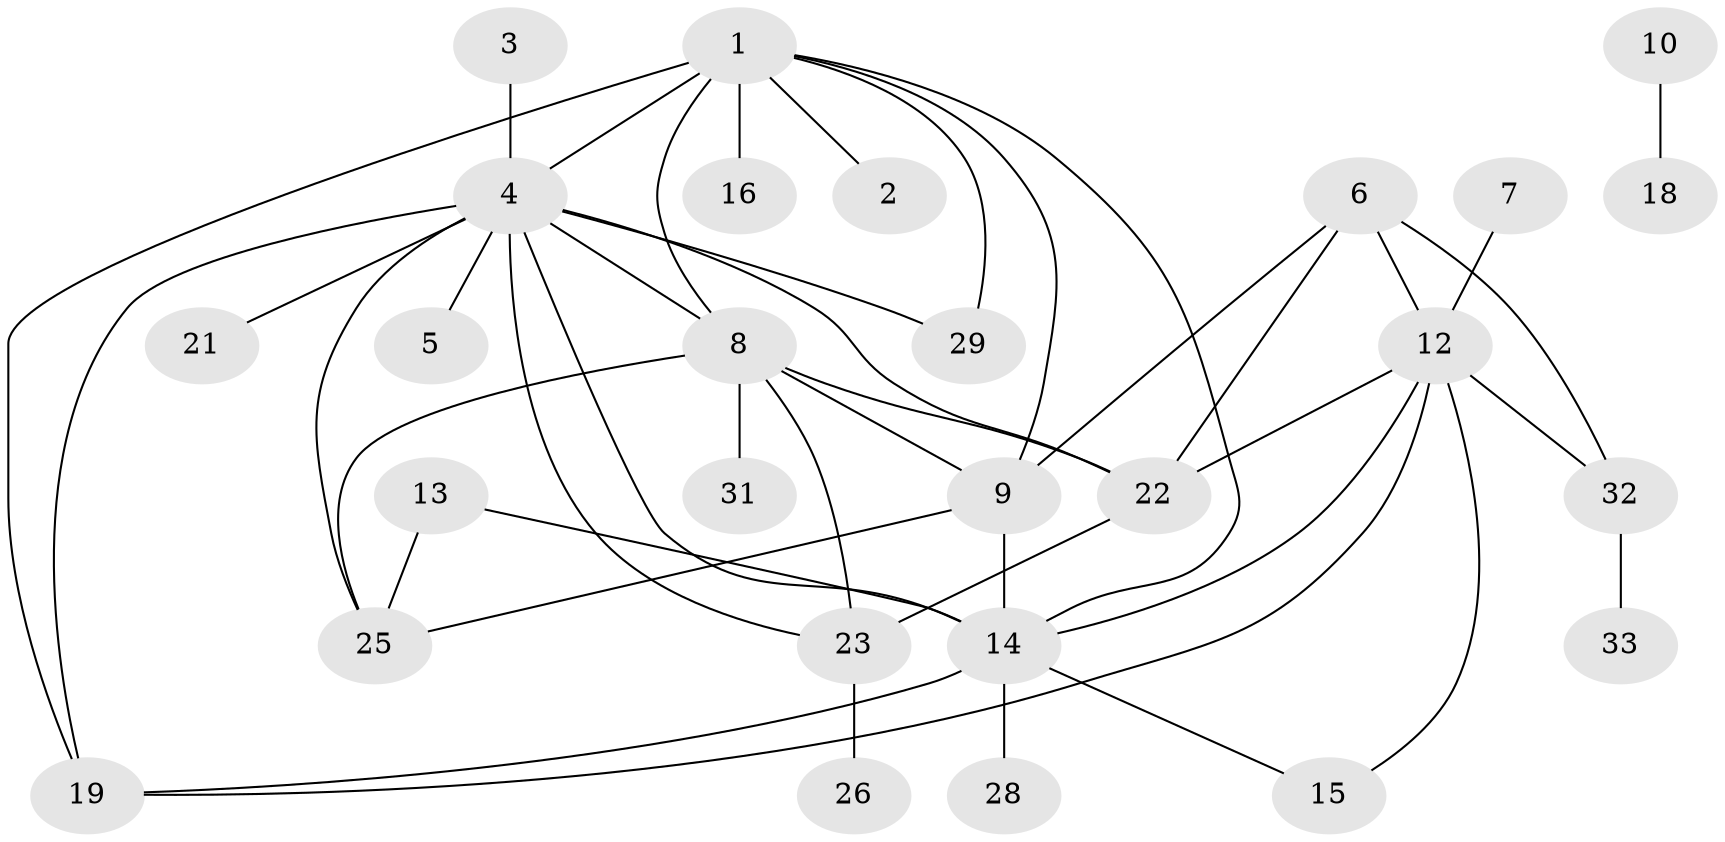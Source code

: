 // original degree distribution, {3: 0.23076923076923078, 1: 0.24615384615384617, 4: 0.16923076923076924, 5: 0.06153846153846154, 0: 0.09230769230769231, 8: 0.03076923076923077, 2: 0.13846153846153847, 6: 0.015384615384615385, 7: 0.015384615384615385}
// Generated by graph-tools (version 1.1) at 2025/33/03/09/25 02:33:29]
// undirected, 27 vertices, 44 edges
graph export_dot {
graph [start="1"]
  node [color=gray90,style=filled];
  1;
  2;
  3;
  4;
  5;
  6;
  7;
  8;
  9;
  10;
  12;
  13;
  14;
  15;
  16;
  18;
  19;
  21;
  22;
  23;
  25;
  26;
  28;
  29;
  31;
  32;
  33;
  1 -- 2 [weight=1.0];
  1 -- 4 [weight=1.0];
  1 -- 8 [weight=1.0];
  1 -- 9 [weight=1.0];
  1 -- 14 [weight=1.0];
  1 -- 16 [weight=1.0];
  1 -- 19 [weight=2.0];
  1 -- 29 [weight=1.0];
  3 -- 4 [weight=1.0];
  4 -- 5 [weight=1.0];
  4 -- 8 [weight=1.0];
  4 -- 14 [weight=3.0];
  4 -- 19 [weight=1.0];
  4 -- 21 [weight=1.0];
  4 -- 22 [weight=1.0];
  4 -- 23 [weight=1.0];
  4 -- 25 [weight=1.0];
  4 -- 29 [weight=2.0];
  6 -- 9 [weight=3.0];
  6 -- 12 [weight=1.0];
  6 -- 22 [weight=1.0];
  6 -- 32 [weight=1.0];
  7 -- 12 [weight=1.0];
  8 -- 9 [weight=1.0];
  8 -- 22 [weight=1.0];
  8 -- 23 [weight=3.0];
  8 -- 25 [weight=1.0];
  8 -- 31 [weight=1.0];
  9 -- 14 [weight=2.0];
  9 -- 25 [weight=1.0];
  10 -- 18 [weight=2.0];
  12 -- 14 [weight=1.0];
  12 -- 15 [weight=1.0];
  12 -- 19 [weight=1.0];
  12 -- 22 [weight=1.0];
  12 -- 32 [weight=1.0];
  13 -- 14 [weight=1.0];
  13 -- 25 [weight=1.0];
  14 -- 15 [weight=1.0];
  14 -- 19 [weight=1.0];
  14 -- 28 [weight=1.0];
  22 -- 23 [weight=1.0];
  23 -- 26 [weight=1.0];
  32 -- 33 [weight=1.0];
}
